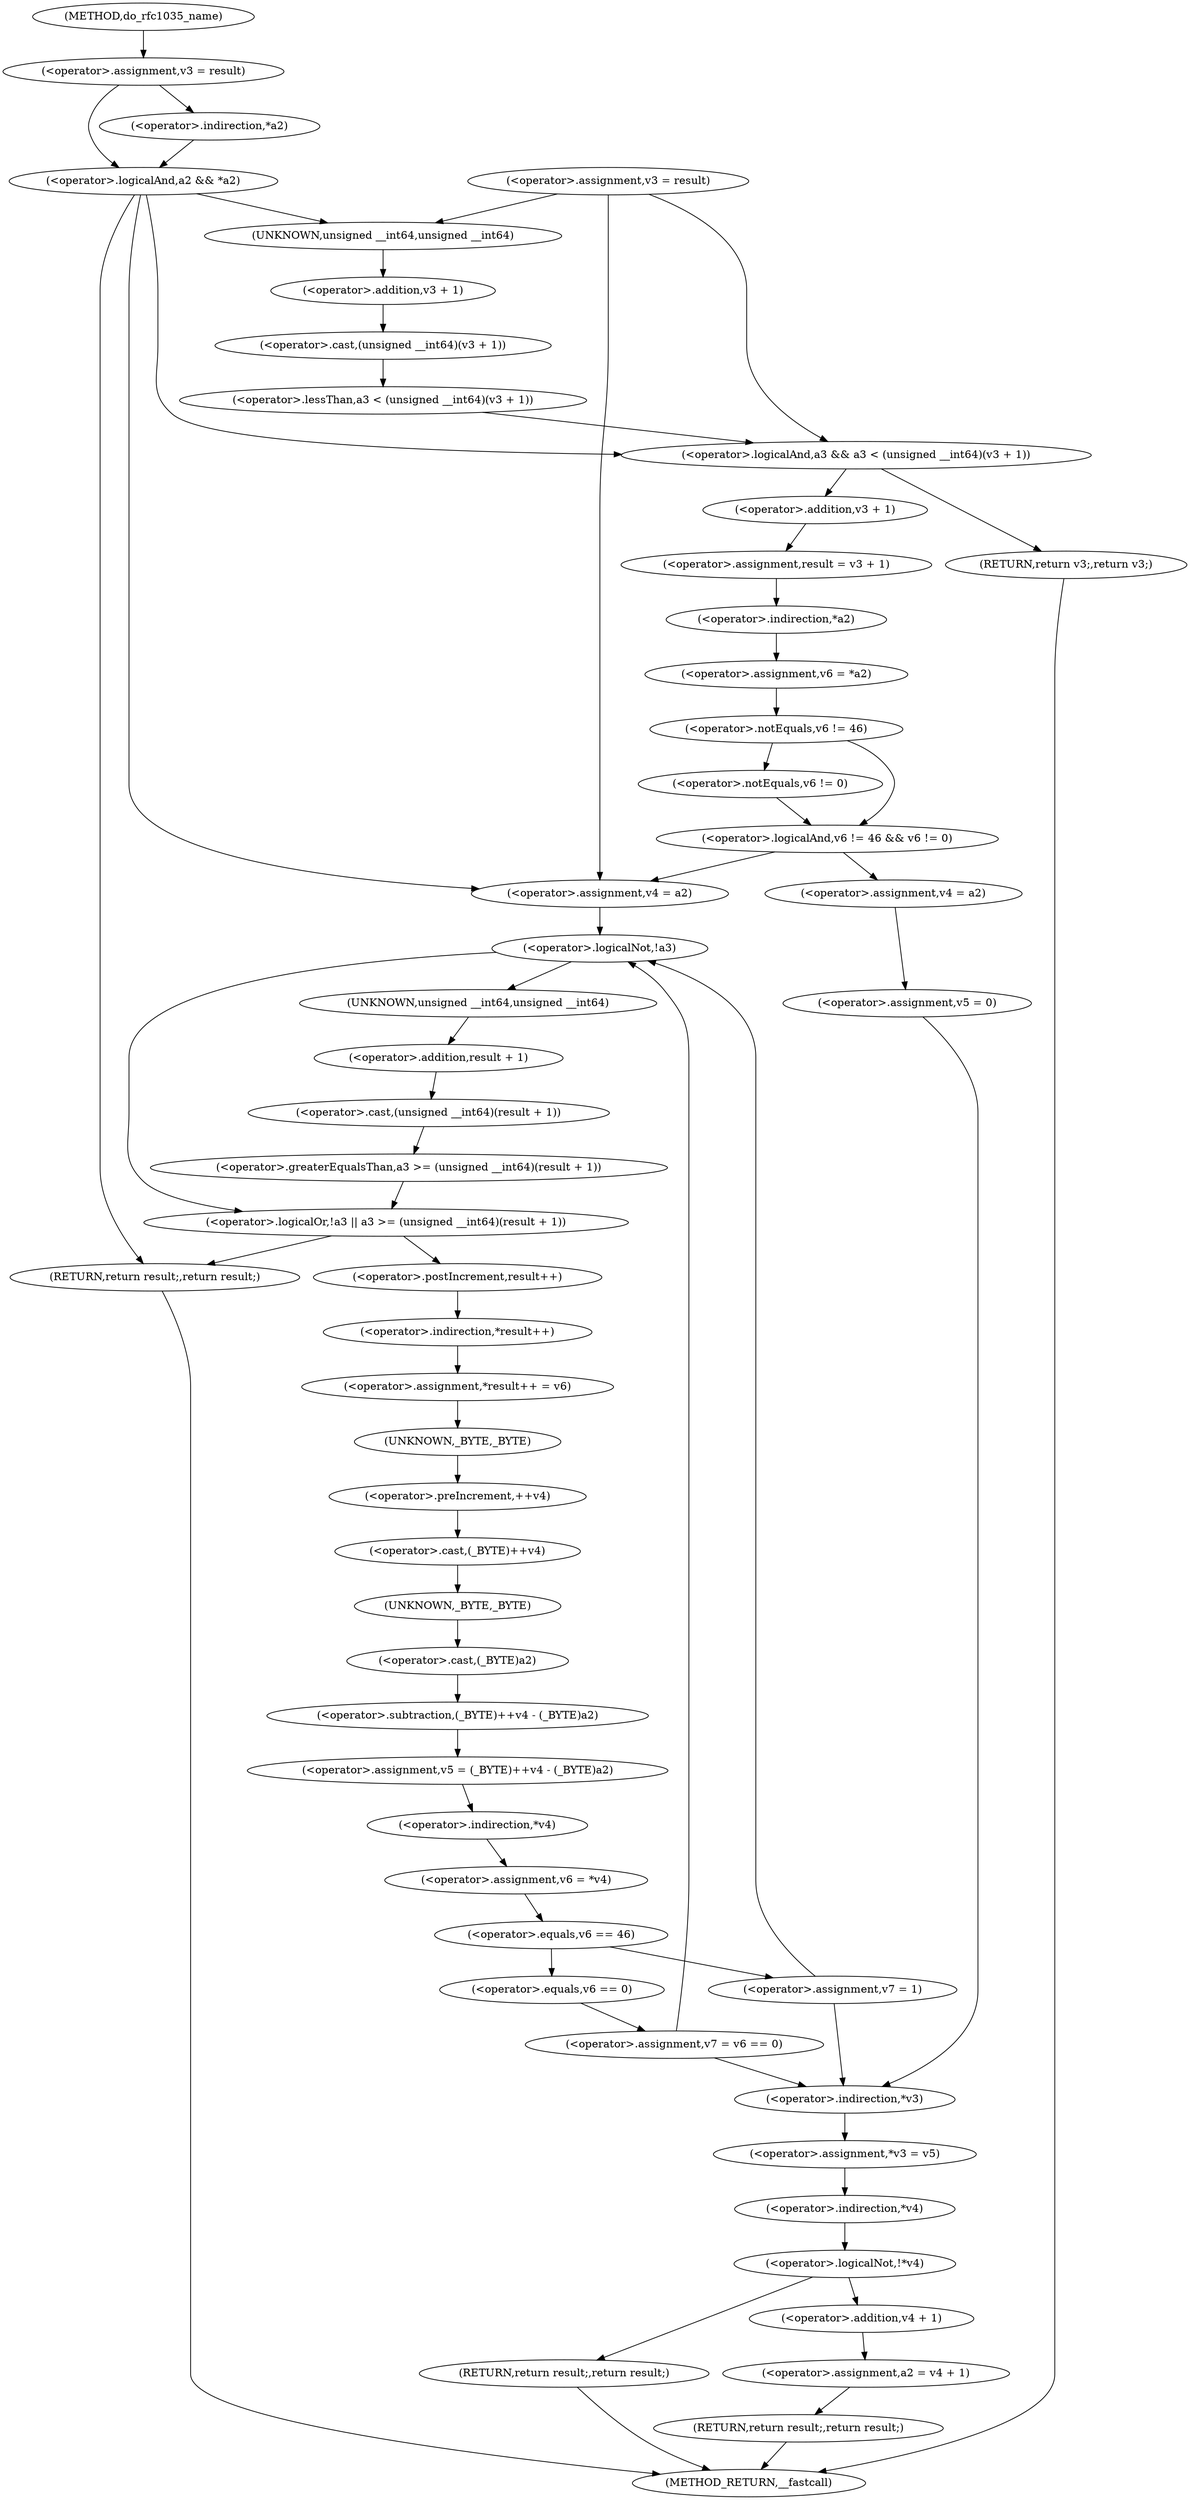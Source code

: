 digraph do_rfc1035_name {  
"1000116" [label = "(<operator>.assignment,v3 = result)" ]
"1000120" [label = "(<operator>.logicalAnd,a2 && *a2)" ]
"1000122" [label = "(<operator>.indirection,*a2)" ]
"1000129" [label = "(<operator>.logicalAnd,a3 && a3 < (unsigned __int64)(v3 + 1))" ]
"1000131" [label = "(<operator>.lessThan,a3 < (unsigned __int64)(v3 + 1))" ]
"1000133" [label = "(<operator>.cast,(unsigned __int64)(v3 + 1))" ]
"1000134" [label = "(UNKNOWN,unsigned __int64,unsigned __int64)" ]
"1000135" [label = "(<operator>.addition,v3 + 1)" ]
"1000138" [label = "(RETURN,return v3;,return v3;)" ]
"1000140" [label = "(<operator>.assignment,result = v3 + 1)" ]
"1000142" [label = "(<operator>.addition,v3 + 1)" ]
"1000145" [label = "(<operator>.assignment,v6 = *a2)" ]
"1000147" [label = "(<operator>.indirection,*a2)" ]
"1000150" [label = "(<operator>.logicalAnd,v6 != 46 && v6 != 0)" ]
"1000151" [label = "(<operator>.notEquals,v6 != 46)" ]
"1000154" [label = "(<operator>.notEquals,v6 != 0)" ]
"1000158" [label = "(<operator>.assignment,v4 = a2)" ]
"1000161" [label = "(<operator>.assignment,v5 = 0)" ]
"1000165" [label = "(<operator>.assignment,*v3 = v5)" ]
"1000166" [label = "(<operator>.indirection,*v3)" ]
"1000170" [label = "(<operator>.logicalNot,!*v4)" ]
"1000171" [label = "(<operator>.indirection,*v4)" ]
"1000173" [label = "(RETURN,return result;,return result;)" ]
"1000175" [label = "(<operator>.assignment,a2 = v4 + 1)" ]
"1000177" [label = "(<operator>.addition,v4 + 1)" ]
"1000180" [label = "(RETURN,return result;,return result;)" ]
"1000182" [label = "(<operator>.assignment,v3 = result)" ]
"1000185" [label = "(<operator>.assignment,v4 = a2)" ]
"1000189" [label = "(<operator>.logicalOr,!a3 || a3 >= (unsigned __int64)(result + 1))" ]
"1000190" [label = "(<operator>.logicalNot,!a3)" ]
"1000192" [label = "(<operator>.greaterEqualsThan,a3 >= (unsigned __int64)(result + 1))" ]
"1000194" [label = "(<operator>.cast,(unsigned __int64)(result + 1))" ]
"1000195" [label = "(UNKNOWN,unsigned __int64,unsigned __int64)" ]
"1000196" [label = "(<operator>.addition,result + 1)" ]
"1000200" [label = "(<operator>.assignment,*result++ = v6)" ]
"1000201" [label = "(<operator>.indirection,*result++)" ]
"1000202" [label = "(<operator>.postIncrement,result++)" ]
"1000205" [label = "(<operator>.assignment,v5 = (_BYTE)++v4 - (_BYTE)a2)" ]
"1000207" [label = "(<operator>.subtraction,(_BYTE)++v4 - (_BYTE)a2)" ]
"1000208" [label = "(<operator>.cast,(_BYTE)++v4)" ]
"1000209" [label = "(UNKNOWN,_BYTE,_BYTE)" ]
"1000210" [label = "(<operator>.preIncrement,++v4)" ]
"1000212" [label = "(<operator>.cast,(_BYTE)a2)" ]
"1000213" [label = "(UNKNOWN,_BYTE,_BYTE)" ]
"1000215" [label = "(<operator>.assignment,v6 = *v4)" ]
"1000217" [label = "(<operator>.indirection,*v4)" ]
"1000220" [label = "(<operator>.equals,v6 == 46)" ]
"1000223" [label = "(<operator>.assignment,v7 = 1)" ]
"1000227" [label = "(<operator>.assignment,v7 = v6 == 0)" ]
"1000229" [label = "(<operator>.equals,v6 == 0)" ]
"1000235" [label = "(RETURN,return result;,return result;)" ]
"1000106" [label = "(METHOD,do_rfc1035_name)" ]
"1000237" [label = "(METHOD_RETURN,__fastcall)" ]
  "1000116" -> "1000120" 
  "1000116" -> "1000122" 
  "1000120" -> "1000129" 
  "1000120" -> "1000134" 
  "1000120" -> "1000185" 
  "1000120" -> "1000235" 
  "1000122" -> "1000120" 
  "1000129" -> "1000138" 
  "1000129" -> "1000142" 
  "1000131" -> "1000129" 
  "1000133" -> "1000131" 
  "1000134" -> "1000135" 
  "1000135" -> "1000133" 
  "1000138" -> "1000237" 
  "1000140" -> "1000147" 
  "1000142" -> "1000140" 
  "1000145" -> "1000151" 
  "1000147" -> "1000145" 
  "1000150" -> "1000185" 
  "1000150" -> "1000158" 
  "1000151" -> "1000150" 
  "1000151" -> "1000154" 
  "1000154" -> "1000150" 
  "1000158" -> "1000161" 
  "1000161" -> "1000166" 
  "1000165" -> "1000171" 
  "1000166" -> "1000165" 
  "1000170" -> "1000173" 
  "1000170" -> "1000177" 
  "1000171" -> "1000170" 
  "1000173" -> "1000237" 
  "1000175" -> "1000180" 
  "1000177" -> "1000175" 
  "1000180" -> "1000237" 
  "1000182" -> "1000129" 
  "1000182" -> "1000134" 
  "1000182" -> "1000185" 
  "1000185" -> "1000190" 
  "1000189" -> "1000202" 
  "1000189" -> "1000235" 
  "1000190" -> "1000189" 
  "1000190" -> "1000195" 
  "1000192" -> "1000189" 
  "1000194" -> "1000192" 
  "1000195" -> "1000196" 
  "1000196" -> "1000194" 
  "1000200" -> "1000209" 
  "1000201" -> "1000200" 
  "1000202" -> "1000201" 
  "1000205" -> "1000217" 
  "1000207" -> "1000205" 
  "1000208" -> "1000213" 
  "1000209" -> "1000210" 
  "1000210" -> "1000208" 
  "1000212" -> "1000207" 
  "1000213" -> "1000212" 
  "1000215" -> "1000220" 
  "1000217" -> "1000215" 
  "1000220" -> "1000223" 
  "1000220" -> "1000229" 
  "1000223" -> "1000190" 
  "1000223" -> "1000166" 
  "1000227" -> "1000190" 
  "1000227" -> "1000166" 
  "1000229" -> "1000227" 
  "1000235" -> "1000237" 
  "1000106" -> "1000116" 
}
